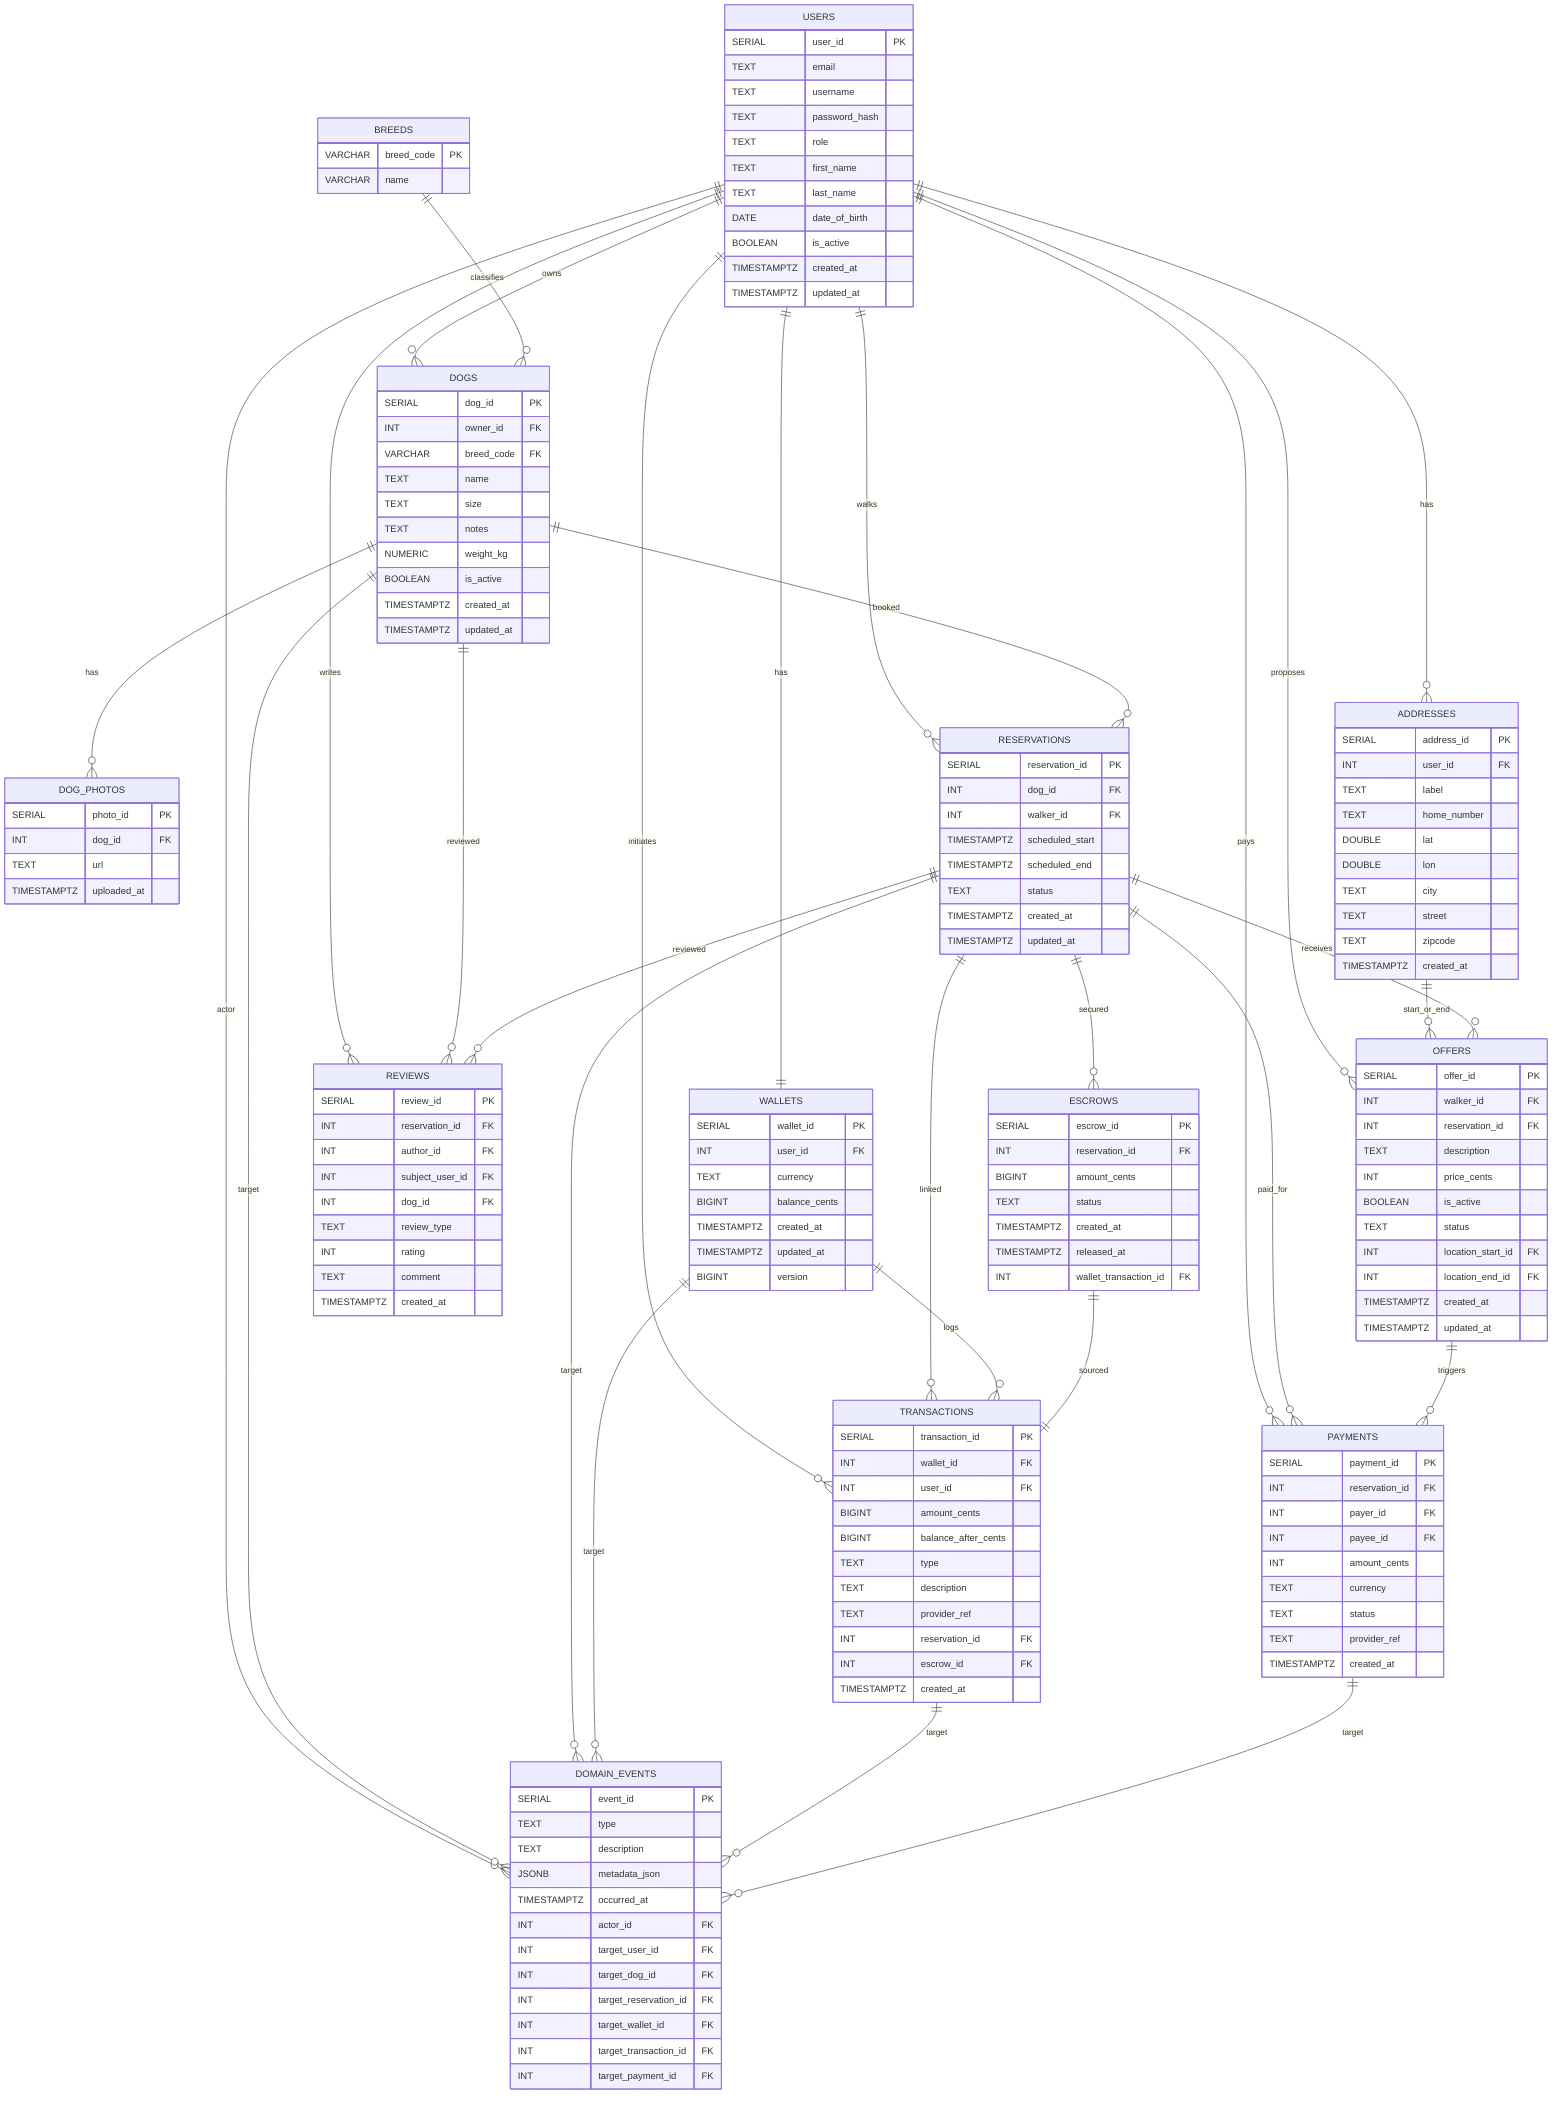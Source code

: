erDiagram
    USERS {
        SERIAL user_id PK
        TEXT email
        TEXT username
        TEXT password_hash
        TEXT role
        TEXT first_name
        TEXT last_name
        DATE date_of_birth
        BOOLEAN is_active
        TIMESTAMPTZ created_at
        TIMESTAMPTZ updated_at
    }

    BREEDS {
        VARCHAR breed_code PK
        VARCHAR name
    }

    DOGS {
        SERIAL dog_id PK
        INT owner_id FK
        VARCHAR breed_code FK
        TEXT name
        TEXT size
        TEXT notes
        NUMERIC weight_kg
        BOOLEAN is_active
        TIMESTAMPTZ created_at
        TIMESTAMPTZ updated_at
    }

    DOG_PHOTOS {
        SERIAL photo_id PK
        INT dog_id FK
        TEXT url
        TIMESTAMPTZ uploaded_at
    }

    ADDRESSES {
        SERIAL address_id PK
        INT user_id FK
        TEXT label
        TEXT home_number
        DOUBLE lat
        DOUBLE lon
        TEXT city
        TEXT street
        TEXT zipcode
        TIMESTAMPTZ created_at
    }

    RESERVATIONS {
        SERIAL reservation_id PK
        INT dog_id FK
        INT walker_id FK
        TIMESTAMPTZ scheduled_start
        TIMESTAMPTZ scheduled_end
        TEXT status
        TIMESTAMPTZ created_at
        TIMESTAMPTZ updated_at
    }

    OFFERS {
        SERIAL offer_id PK
        INT walker_id FK
        INT reservation_id FK
        TEXT description
        INT price_cents
        BOOLEAN is_active
        TEXT status
        INT location_start_id FK
        INT location_end_id FK
        TIMESTAMPTZ created_at
        TIMESTAMPTZ updated_at
    }

    PAYMENTS {
        SERIAL payment_id PK
        INT reservation_id FK
        INT payer_id FK
        INT payee_id FK
        INT amount_cents
        TEXT currency
        TEXT status
        TEXT provider_ref
        TIMESTAMPTZ created_at
    }

    ESCROWS {
        SERIAL escrow_id PK
        INT reservation_id FK
        BIGINT amount_cents
        TEXT status
        TIMESTAMPTZ created_at
        TIMESTAMPTZ released_at
        INT wallet_transaction_id FK
    }

    REVIEWS {
        SERIAL review_id PK
        INT reservation_id FK
        INT author_id FK
        INT subject_user_id FK
        INT dog_id FK
        TEXT review_type
        INT rating
        TEXT comment
        TIMESTAMPTZ created_at
    }

    DOMAIN_EVENTS {
        SERIAL event_id PK
        TEXT type
        TEXT description
        JSONB metadata_json
        TIMESTAMPTZ occurred_at
        INT actor_id FK
        INT target_user_id FK
        INT target_dog_id FK
        INT target_reservation_id FK
        INT target_wallet_id FK
        INT target_transaction_id FK
        INT target_payment_id FK
    }

    WALLETS {
        SERIAL wallet_id PK
        INT user_id FK
        TEXT currency
        BIGINT balance_cents
        TIMESTAMPTZ created_at
        TIMESTAMPTZ updated_at
        BIGINT version
    }

    TRANSACTIONS {
        SERIAL transaction_id PK
        INT wallet_id FK
        INT user_id FK
        BIGINT amount_cents
        BIGINT balance_after_cents
        TEXT type
        TEXT description
        TEXT provider_ref
        INT reservation_id FK
        INT escrow_id FK
        TIMESTAMPTZ created_at
    }

%% Relationships
    USERS ||--o{ DOGS : owns
    USERS ||--o{ ADDRESSES : has
    USERS ||--o{ RESERVATIONS : walks
    USERS ||--o{ OFFERS : proposes
    USERS ||--o{ PAYMENTS : pays
    USERS ||--o{ REVIEWS : writes
    USERS ||--|| WALLETS : has
    USERS ||--o{ TRANSACTIONS : initiates
    USERS ||--o{ DOMAIN_EVENTS : actor

    BREEDS ||--o{ DOGS : classifies
    DOGS ||--o{ DOG_PHOTOS : has
    DOGS ||--o{ RESERVATIONS : booked
    DOGS ||--o{ REVIEWS : reviewed
    DOGS ||--o{ DOMAIN_EVENTS : target

    ADDRESSES ||--o{ OFFERS : start_or_end

    RESERVATIONS ||--o{ OFFERS : receives
    RESERVATIONS ||--o{ PAYMENTS : paid_for
    RESERVATIONS ||--o{ REVIEWS : reviewed
    RESERVATIONS ||--o{ ESCROWS : secured
    RESERVATIONS ||--o{ TRANSACTIONS : linked
    RESERVATIONS ||--o{ DOMAIN_EVENTS : target

    OFFERS ||--o{ PAYMENTS : triggers

    WALLETS ||--o{ TRANSACTIONS : logs
    WALLETS ||--o{ DOMAIN_EVENTS : target

    ESCROWS ||--|| TRANSACTIONS : sourced

    TRANSACTIONS ||--o{ DOMAIN_EVENTS : target
    PAYMENTS ||--o{ DOMAIN_EVENTS : target